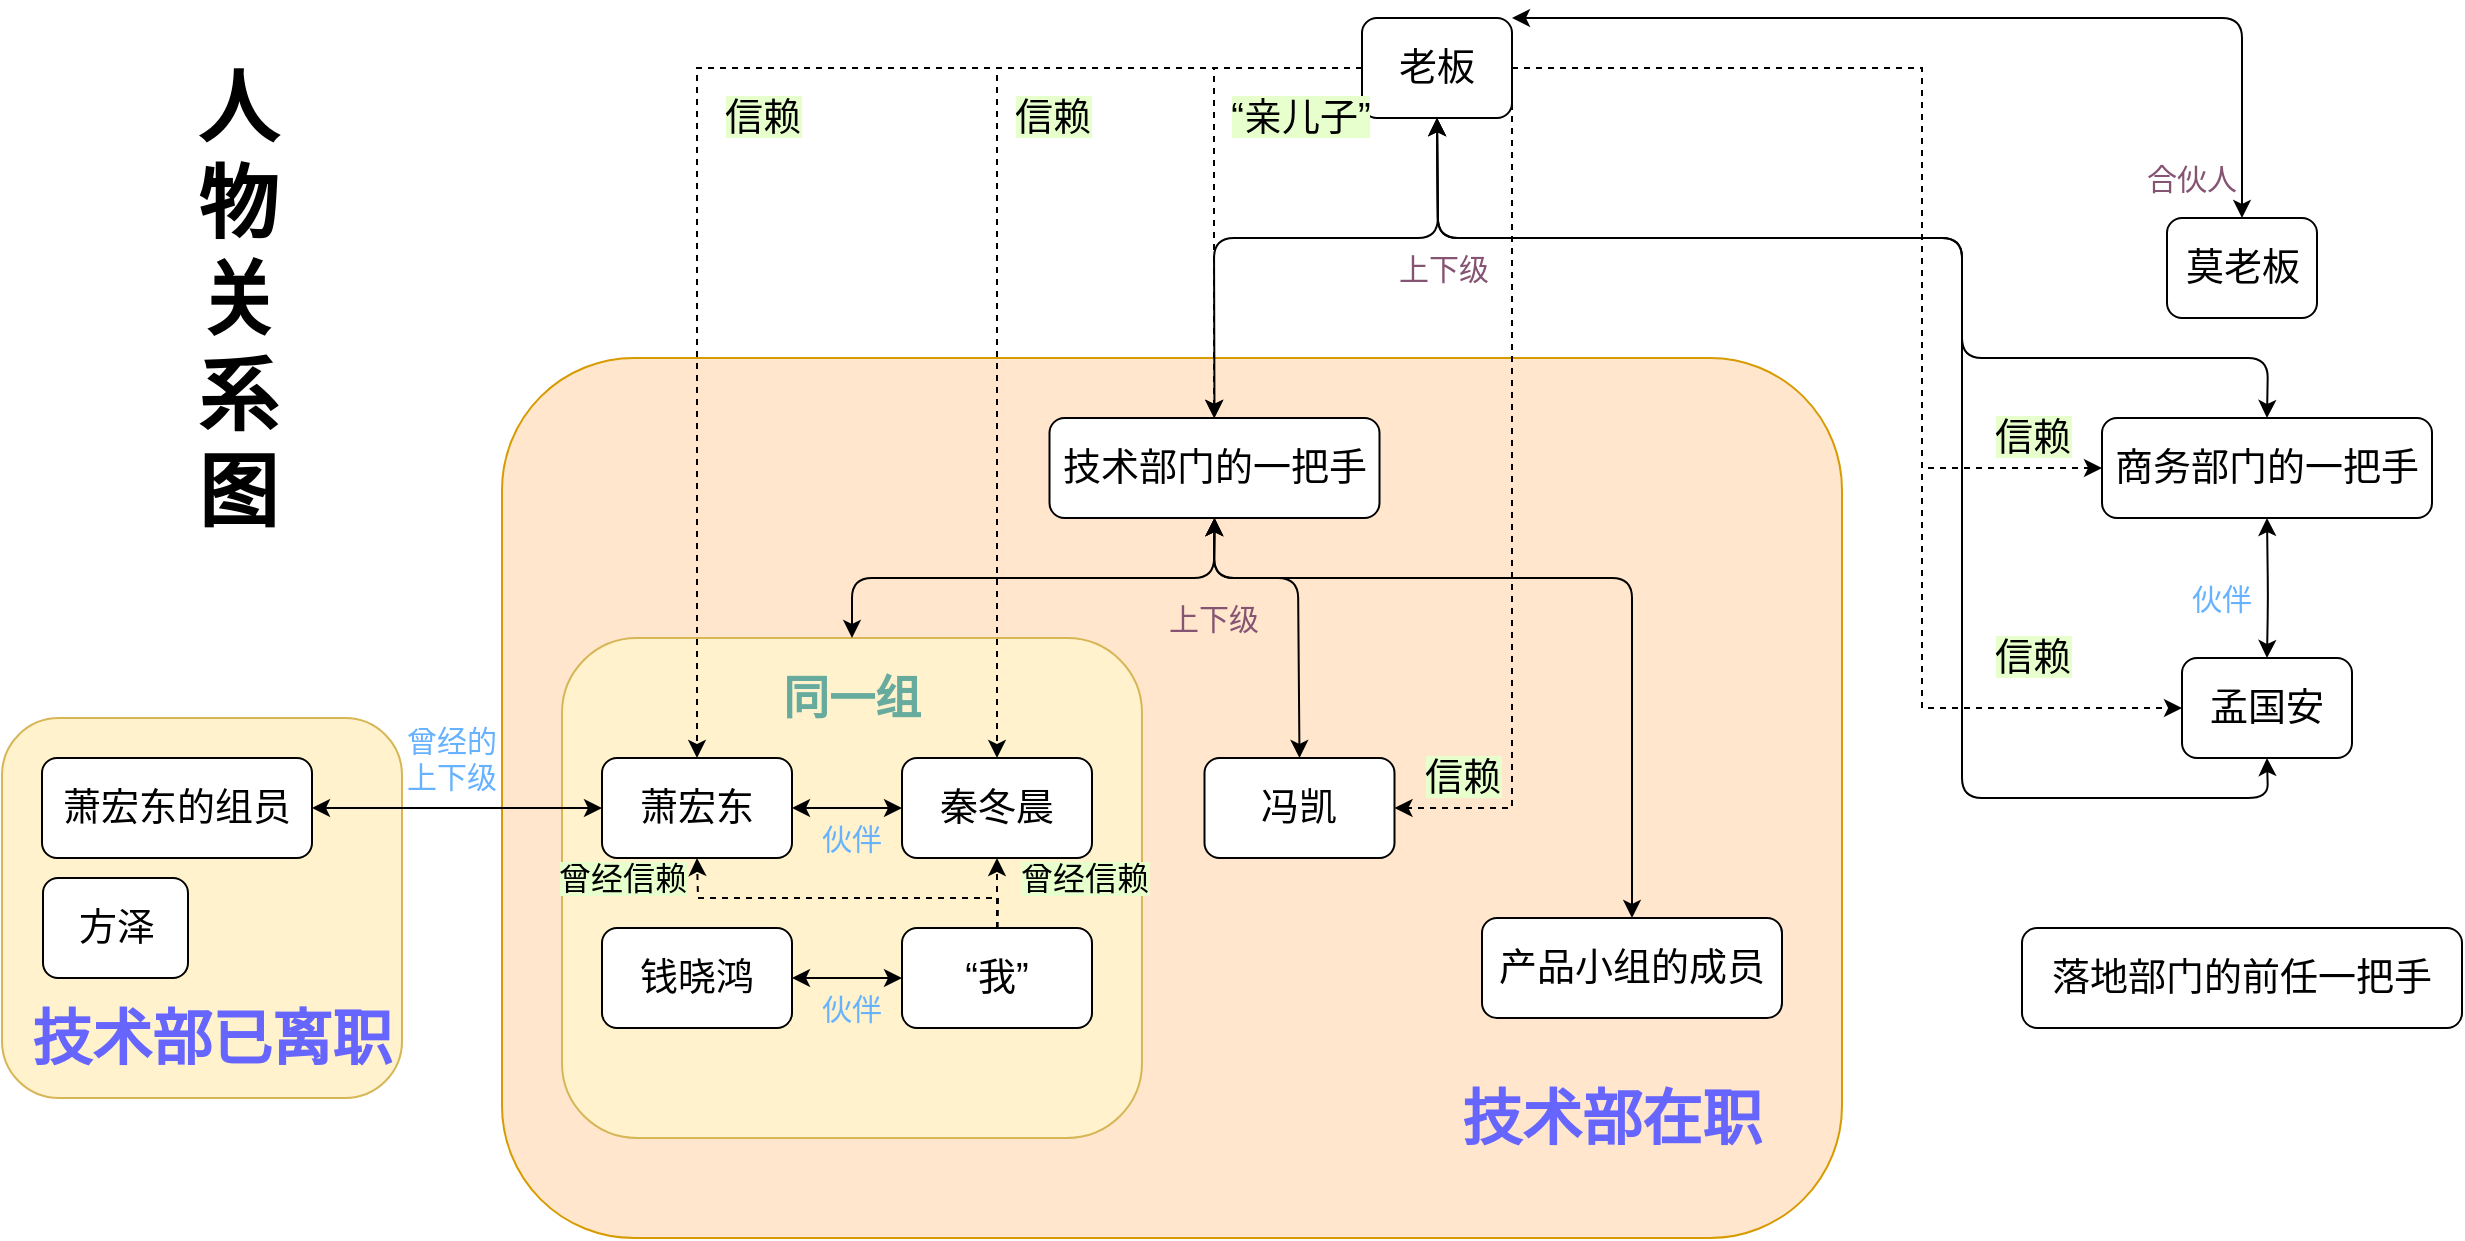<mxfile version="14.6.13" type="device"><diagram id="hNu7CHQD1ZwC1SOwRXcs" name="第 1 页"><mxGraphModel dx="2796" dy="2392" grid="1" gridSize="10" guides="1" tooltips="1" connect="1" arrows="1" fold="1" page="1" pageScale="1" pageWidth="827" pageHeight="1169" math="0" shadow="0"><root><mxCell id="0"/><mxCell id="1" parent="0"/><mxCell id="n7XiHyVmxowh2zvRJKIF-40" value="" style="rounded=1;whiteSpace=wrap;html=1;fillColor=#fff2cc;strokeColor=#d6b656;" vertex="1" parent="1"><mxGeometry x="-120" y="210" width="200" height="190" as="geometry"/></mxCell><mxCell id="n7XiHyVmxowh2zvRJKIF-1" value="" style="rounded=1;whiteSpace=wrap;html=1;fillColor=#ffe6cc;strokeColor=#d79b00;" vertex="1" parent="1"><mxGeometry x="130" y="30" width="670" height="440" as="geometry"/></mxCell><mxCell id="n7XiHyVmxowh2zvRJKIF-13" value="" style="rounded=1;whiteSpace=wrap;html=1;fillColor=#fff2cc;strokeColor=#d6b656;" vertex="1" parent="1"><mxGeometry x="160" y="170" width="290" height="250" as="geometry"/></mxCell><mxCell id="n7XiHyVmxowh2zvRJKIF-2" value="&lt;font style=&quot;font-size: 19px&quot;&gt;技术部门的一把手&lt;/font&gt;" style="rounded=1;whiteSpace=wrap;html=1;" vertex="1" parent="1"><mxGeometry x="403.75" y="60" width="165" height="50" as="geometry"/></mxCell><mxCell id="n7XiHyVmxowh2zvRJKIF-3" value="&lt;font style=&quot;font-size: 19px&quot;&gt;萧宏东&lt;/font&gt;" style="rounded=1;whiteSpace=wrap;html=1;" vertex="1" parent="1"><mxGeometry x="180" y="230" width="95" height="50" as="geometry"/></mxCell><mxCell id="n7XiHyVmxowh2zvRJKIF-4" value="&lt;font style=&quot;font-size: 19px&quot;&gt;秦冬晨&lt;/font&gt;" style="rounded=1;whiteSpace=wrap;html=1;" vertex="1" parent="1"><mxGeometry x="330" y="230" width="95" height="50" as="geometry"/></mxCell><mxCell id="n7XiHyVmxowh2zvRJKIF-7" value="" style="endArrow=classic;startArrow=classic;html=1;exitX=0;exitY=0.5;exitDx=0;exitDy=0;entryX=1;entryY=0.5;entryDx=0;entryDy=0;" edge="1" parent="1" source="n7XiHyVmxowh2zvRJKIF-4" target="n7XiHyVmxowh2zvRJKIF-3"><mxGeometry width="50" height="50" relative="1" as="geometry"><mxPoint x="700" y="640" as="sourcePoint"/><mxPoint x="740" y="580" as="targetPoint"/></mxGeometry></mxCell><mxCell id="n7XiHyVmxowh2zvRJKIF-8" value="&lt;font style=&quot;font-size: 15px&quot; color=&quot;#66b2ff&quot;&gt;伙伴&lt;/font&gt;" style="text;html=1;strokeColor=none;fillColor=none;align=center;verticalAlign=middle;whiteSpace=wrap;rounded=0;" vertex="1" parent="1"><mxGeometry x="285" y="260" width="40" height="20" as="geometry"/></mxCell><mxCell id="n7XiHyVmxowh2zvRJKIF-19" value="&lt;span style=&quot;font-size: 19px&quot;&gt;冯凯&lt;/span&gt;" style="rounded=1;whiteSpace=wrap;html=1;" vertex="1" parent="1"><mxGeometry x="481.25" y="230" width="95" height="50" as="geometry"/></mxCell><mxCell id="n7XiHyVmxowh2zvRJKIF-20" value="&lt;span style=&quot;font-size: 19px&quot;&gt;萧宏东的组员&lt;/span&gt;" style="rounded=1;whiteSpace=wrap;html=1;" vertex="1" parent="1"><mxGeometry x="-100" y="230" width="135" height="50" as="geometry"/></mxCell><mxCell id="n7XiHyVmxowh2zvRJKIF-22" value="&lt;font color=&quot;#66b2ff&quot;&gt;&lt;span style=&quot;font-size: 15px&quot;&gt;曾经的上下级&lt;/span&gt;&lt;/font&gt;" style="text;html=1;strokeColor=none;fillColor=none;align=center;verticalAlign=middle;whiteSpace=wrap;rounded=0;" vertex="1" parent="1"><mxGeometry x="80" y="220" width="50" height="20" as="geometry"/></mxCell><mxCell id="n7XiHyVmxowh2zvRJKIF-25" value="" style="endArrow=classic;startArrow=classic;html=1;exitX=1;exitY=0.5;exitDx=0;exitDy=0;entryX=0;entryY=0.5;entryDx=0;entryDy=0;" edge="1" parent="1" source="n7XiHyVmxowh2zvRJKIF-20" target="n7XiHyVmxowh2zvRJKIF-3"><mxGeometry width="50" height="50" relative="1" as="geometry"><mxPoint x="700" y="630" as="sourcePoint"/><mxPoint x="750" y="580" as="targetPoint"/></mxGeometry></mxCell><mxCell id="n7XiHyVmxowh2zvRJKIF-26" value="&lt;font size=&quot;1&quot; color=&quot;#67ab9f&quot;&gt;&lt;b style=&quot;font-size: 23px&quot;&gt;同一组&lt;/b&gt;&lt;/font&gt;" style="text;html=1;strokeColor=none;fillColor=none;align=center;verticalAlign=middle;whiteSpace=wrap;rounded=0;" vertex="1" parent="1"><mxGeometry x="206.25" y="190" width="197.5" height="20" as="geometry"/></mxCell><mxCell id="n7XiHyVmxowh2zvRJKIF-29" value="" style="endArrow=classic;startArrow=classic;html=1;entryX=0.5;entryY=1;entryDx=0;entryDy=0;exitX=0.5;exitY=0;exitDx=0;exitDy=0;" edge="1" parent="1" source="n7XiHyVmxowh2zvRJKIF-13" target="n7XiHyVmxowh2zvRJKIF-2"><mxGeometry width="50" height="50" relative="1" as="geometry"><mxPoint x="700" y="580" as="sourcePoint"/><mxPoint x="750" y="530" as="targetPoint"/><Array as="points"><mxPoint x="305" y="140"/><mxPoint x="486" y="140"/></Array></mxGeometry></mxCell><mxCell id="n7XiHyVmxowh2zvRJKIF-30" value="&lt;span style=&quot;font-size: 15px&quot;&gt;&lt;font color=&quot;#855473&quot;&gt;上下级&lt;/font&gt;&lt;/span&gt;" style="text;html=1;strokeColor=none;fillColor=none;align=center;verticalAlign=middle;whiteSpace=wrap;rounded=0;" vertex="1" parent="1"><mxGeometry x="461.25" y="150" width="50" height="20" as="geometry"/></mxCell><mxCell id="n7XiHyVmxowh2zvRJKIF-31" value="" style="endArrow=classic;startArrow=classic;html=1;entryX=0.5;entryY=1;entryDx=0;entryDy=0;exitX=0.5;exitY=0;exitDx=0;exitDy=0;" edge="1" parent="1" source="n7XiHyVmxowh2zvRJKIF-19" target="n7XiHyVmxowh2zvRJKIF-2"><mxGeometry width="50" height="50" relative="1" as="geometry"><mxPoint x="510" y="200" as="sourcePoint"/><mxPoint x="510" y="140" as="targetPoint"/><Array as="points"><mxPoint x="528" y="140"/><mxPoint x="486" y="140"/></Array></mxGeometry></mxCell><mxCell id="n7XiHyVmxowh2zvRJKIF-33" value="&lt;span style=&quot;font-size: 19px&quot;&gt;产品小组的成员&lt;/span&gt;" style="rounded=1;whiteSpace=wrap;html=1;" vertex="1" parent="1"><mxGeometry x="620" y="310" width="150" height="50" as="geometry"/></mxCell><mxCell id="n7XiHyVmxowh2zvRJKIF-34" value="" style="endArrow=classic;startArrow=classic;html=1;exitX=0.5;exitY=0;exitDx=0;exitDy=0;entryX=0.5;entryY=1;entryDx=0;entryDy=0;" edge="1" parent="1" source="n7XiHyVmxowh2zvRJKIF-33" target="n7XiHyVmxowh2zvRJKIF-2"><mxGeometry width="50" height="50" relative="1" as="geometry"><mxPoint x="660" y="180" as="sourcePoint"/><mxPoint x="460" y="70" as="targetPoint"/><Array as="points"><mxPoint x="695" y="140"/><mxPoint x="486" y="140"/></Array></mxGeometry></mxCell><mxCell id="n7XiHyVmxowh2zvRJKIF-38" value="&lt;span style=&quot;font-size: 19px&quot;&gt;方泽&lt;/span&gt;" style="rounded=1;whiteSpace=wrap;html=1;" vertex="1" parent="1"><mxGeometry x="-99.5" y="290" width="72.5" height="50" as="geometry"/></mxCell><mxCell id="n7XiHyVmxowh2zvRJKIF-39" value="&lt;b&gt;&lt;font style=&quot;font-size: 30px&quot; color=&quot;#6666ff&quot;&gt;技术部在职&lt;/font&gt;&lt;/b&gt;" style="text;html=1;strokeColor=none;fillColor=none;align=center;verticalAlign=middle;whiteSpace=wrap;rounded=0;" vertex="1" parent="1"><mxGeometry x="600" y="400" width="170" height="20" as="geometry"/></mxCell><mxCell id="n7XiHyVmxowh2zvRJKIF-41" value="&lt;b&gt;&lt;font style=&quot;font-size: 30px&quot; color=&quot;#6666ff&quot;&gt;技术部已离职&lt;/font&gt;&lt;/b&gt;" style="text;html=1;strokeColor=none;fillColor=none;align=center;verticalAlign=middle;whiteSpace=wrap;rounded=0;" vertex="1" parent="1"><mxGeometry x="-110" y="360" width="190" height="20" as="geometry"/></mxCell><mxCell id="n7XiHyVmxowh2zvRJKIF-42" value="&lt;font style=&quot;font-size: 19px&quot;&gt;商务部门的一把手&lt;/font&gt;" style="rounded=1;whiteSpace=wrap;html=1;" vertex="1" parent="1"><mxGeometry x="930" y="60" width="165" height="50" as="geometry"/></mxCell><mxCell id="n7XiHyVmxowh2zvRJKIF-43" value="&lt;font style=&quot;font-size: 19px&quot;&gt;孟国安&lt;/font&gt;" style="rounded=1;whiteSpace=wrap;html=1;" vertex="1" parent="1"><mxGeometry x="970" y="180" width="85" height="50" as="geometry"/></mxCell><mxCell id="n7XiHyVmxowh2zvRJKIF-53" style="edgeStyle=orthogonalEdgeStyle;rounded=0;orthogonalLoop=1;jettySize=auto;html=1;dashed=1;" edge="1" parent="1" source="n7XiHyVmxowh2zvRJKIF-44" target="n7XiHyVmxowh2zvRJKIF-2"><mxGeometry relative="1" as="geometry"><Array as="points"><mxPoint x="486" y="-115"/></Array></mxGeometry></mxCell><mxCell id="n7XiHyVmxowh2zvRJKIF-55" style="edgeStyle=orthogonalEdgeStyle;rounded=0;orthogonalLoop=1;jettySize=auto;html=1;entryX=0.5;entryY=0;entryDx=0;entryDy=0;dashed=1;" edge="1" parent="1" source="n7XiHyVmxowh2zvRJKIF-44" target="n7XiHyVmxowh2zvRJKIF-3"><mxGeometry relative="1" as="geometry"/></mxCell><mxCell id="n7XiHyVmxowh2zvRJKIF-56" style="edgeStyle=orthogonalEdgeStyle;rounded=0;orthogonalLoop=1;jettySize=auto;html=1;dashed=1;" edge="1" parent="1" source="n7XiHyVmxowh2zvRJKIF-44" target="n7XiHyVmxowh2zvRJKIF-4"><mxGeometry relative="1" as="geometry"/></mxCell><mxCell id="n7XiHyVmxowh2zvRJKIF-59" style="edgeStyle=orthogonalEdgeStyle;rounded=0;orthogonalLoop=1;jettySize=auto;html=1;entryX=0;entryY=0.5;entryDx=0;entryDy=0;dashed=1;" edge="1" parent="1" source="n7XiHyVmxowh2zvRJKIF-44" target="n7XiHyVmxowh2zvRJKIF-42"><mxGeometry relative="1" as="geometry"><Array as="points"><mxPoint x="840" y="-115"/><mxPoint x="840" y="85"/></Array></mxGeometry></mxCell><mxCell id="n7XiHyVmxowh2zvRJKIF-82" style="edgeStyle=none;rounded=0;orthogonalLoop=1;jettySize=auto;html=1;entryX=0;entryY=0.5;entryDx=0;entryDy=0;dashed=1;exitX=1;exitY=0.5;exitDx=0;exitDy=0;" edge="1" parent="1" source="n7XiHyVmxowh2zvRJKIF-44" target="n7XiHyVmxowh2zvRJKIF-43"><mxGeometry relative="1" as="geometry"><Array as="points"><mxPoint x="840" y="-115"/><mxPoint x="840" y="205"/></Array></mxGeometry></mxCell><mxCell id="n7XiHyVmxowh2zvRJKIF-83" style="edgeStyle=none;rounded=0;orthogonalLoop=1;jettySize=auto;html=1;entryX=1;entryY=0.5;entryDx=0;entryDy=0;dashed=1;exitX=1;exitY=0.5;exitDx=0;exitDy=0;" edge="1" parent="1" source="n7XiHyVmxowh2zvRJKIF-44" target="n7XiHyVmxowh2zvRJKIF-19"><mxGeometry relative="1" as="geometry"><Array as="points"><mxPoint x="635" y="255"/></Array></mxGeometry></mxCell><mxCell id="n7XiHyVmxowh2zvRJKIF-44" value="&lt;font style=&quot;font-size: 19px&quot;&gt;老板&lt;/font&gt;" style="rounded=1;whiteSpace=wrap;html=1;" vertex="1" parent="1"><mxGeometry x="560" y="-140" width="75" height="50" as="geometry"/></mxCell><mxCell id="n7XiHyVmxowh2zvRJKIF-45" value="&lt;font style=&quot;font-size: 19px&quot;&gt;莫老板&lt;/font&gt;" style="rounded=1;whiteSpace=wrap;html=1;" vertex="1" parent="1"><mxGeometry x="962.5" y="-40" width="75" height="50" as="geometry"/></mxCell><mxCell id="n7XiHyVmxowh2zvRJKIF-47" value="&lt;font style=&quot;font-size: 19px&quot;&gt;钱晓鸿&lt;/font&gt;" style="rounded=1;whiteSpace=wrap;html=1;" vertex="1" parent="1"><mxGeometry x="180" y="315" width="95" height="50" as="geometry"/></mxCell><mxCell id="n7XiHyVmxowh2zvRJKIF-67" style="edgeStyle=none;rounded=0;orthogonalLoop=1;jettySize=auto;html=1;entryX=0.5;entryY=1;entryDx=0;entryDy=0;dashed=1;" edge="1" parent="1" source="n7XiHyVmxowh2zvRJKIF-48" target="n7XiHyVmxowh2zvRJKIF-4"><mxGeometry relative="1" as="geometry"/></mxCell><mxCell id="n7XiHyVmxowh2zvRJKIF-70" style="edgeStyle=none;rounded=0;orthogonalLoop=1;jettySize=auto;html=1;entryX=0.5;entryY=1;entryDx=0;entryDy=0;dashed=1;" edge="1" parent="1" source="n7XiHyVmxowh2zvRJKIF-48" target="n7XiHyVmxowh2zvRJKIF-3"><mxGeometry relative="1" as="geometry"><Array as="points"><mxPoint x="378" y="300"/><mxPoint x="228" y="300"/></Array></mxGeometry></mxCell><mxCell id="n7XiHyVmxowh2zvRJKIF-48" value="&lt;span style=&quot;font-size: 19px&quot;&gt;“我”&lt;/span&gt;" style="rounded=1;whiteSpace=wrap;html=1;" vertex="1" parent="1"><mxGeometry x="330" y="315" width="95" height="50" as="geometry"/></mxCell><mxCell id="n7XiHyVmxowh2zvRJKIF-49" value="" style="endArrow=classic;startArrow=classic;html=1;exitX=0;exitY=0.5;exitDx=0;exitDy=0;entryX=1;entryY=0.5;entryDx=0;entryDy=0;" edge="1" parent="1" source="n7XiHyVmxowh2zvRJKIF-48" target="n7XiHyVmxowh2zvRJKIF-47"><mxGeometry width="50" height="50" relative="1" as="geometry"><mxPoint x="700" y="725" as="sourcePoint"/><mxPoint x="740" y="665" as="targetPoint"/></mxGeometry></mxCell><mxCell id="n7XiHyVmxowh2zvRJKIF-50" value="&lt;font style=&quot;font-size: 15px&quot; color=&quot;#66b2ff&quot;&gt;伙伴&lt;/font&gt;" style="text;html=1;strokeColor=none;fillColor=none;align=center;verticalAlign=middle;whiteSpace=wrap;rounded=0;" vertex="1" parent="1"><mxGeometry x="285" y="345" width="40" height="20" as="geometry"/></mxCell><mxCell id="n7XiHyVmxowh2zvRJKIF-52" value="&lt;font style=&quot;font-size: 19px ; background-color: rgb(230 , 255 , 204)&quot;&gt;信赖&lt;/font&gt;" style="text;html=1;align=center;verticalAlign=middle;resizable=0;points=[];autosize=1;strokeColor=none;" vertex="1" parent="1"><mxGeometry x="585" y="230" width="50" height="20" as="geometry"/></mxCell><mxCell id="n7XiHyVmxowh2zvRJKIF-54" value="&lt;font style=&quot;font-size: 19px ; background-color: rgb(230 , 255 , 204)&quot;&gt;“亲儿子”&lt;/font&gt;" style="text;html=1;align=center;verticalAlign=middle;resizable=0;points=[];autosize=1;strokeColor=none;" vertex="1" parent="1"><mxGeometry x="488.75" y="-100" width="80" height="20" as="geometry"/></mxCell><mxCell id="n7XiHyVmxowh2zvRJKIF-57" value="&lt;font style=&quot;font-size: 19px ; background-color: rgb(230 , 255 , 204)&quot;&gt;信赖&lt;/font&gt;" style="text;html=1;align=center;verticalAlign=middle;resizable=0;points=[];autosize=1;strokeColor=none;" vertex="1" parent="1"><mxGeometry x="380" y="-100" width="50" height="20" as="geometry"/></mxCell><mxCell id="n7XiHyVmxowh2zvRJKIF-58" value="&lt;font style=&quot;font-size: 19px ; background-color: rgb(230 , 255 , 204)&quot;&gt;信赖&lt;/font&gt;" style="text;html=1;align=center;verticalAlign=middle;resizable=0;points=[];autosize=1;strokeColor=none;" vertex="1" parent="1"><mxGeometry x="235" y="-100" width="50" height="20" as="geometry"/></mxCell><mxCell id="n7XiHyVmxowh2zvRJKIF-60" value="&lt;font style=&quot;font-size: 19px ; background-color: rgb(230 , 255 , 204)&quot;&gt;信赖&lt;/font&gt;" style="text;html=1;align=center;verticalAlign=middle;resizable=0;points=[];autosize=1;strokeColor=none;" vertex="1" parent="1"><mxGeometry x="870" y="170" width="50" height="20" as="geometry"/></mxCell><mxCell id="n7XiHyVmxowh2zvRJKIF-62" value="&lt;font style=&quot;font-size: 19px ; background-color: rgb(230 , 255 , 204)&quot;&gt;信赖&lt;/font&gt;" style="text;html=1;align=center;verticalAlign=middle;resizable=0;points=[];autosize=1;strokeColor=none;" vertex="1" parent="1"><mxGeometry x="870" y="60" width="50" height="20" as="geometry"/></mxCell><mxCell id="n7XiHyVmxowh2zvRJKIF-64" value="" style="endArrow=classic;startArrow=classic;html=1;entryX=0.5;entryY=1;entryDx=0;entryDy=0;exitX=0.5;exitY=0;exitDx=0;exitDy=0;" edge="1" parent="1" source="n7XiHyVmxowh2zvRJKIF-43" target="n7XiHyVmxowh2zvRJKIF-42"><mxGeometry width="50" height="50" relative="1" as="geometry"><mxPoint x="690" y="500" as="sourcePoint"/><mxPoint x="740" y="450" as="targetPoint"/><Array as="points"><mxPoint x="1013" y="150"/></Array></mxGeometry></mxCell><mxCell id="n7XiHyVmxowh2zvRJKIF-65" value="&lt;font style=&quot;font-size: 15px&quot; color=&quot;#66b2ff&quot;&gt;伙伴&lt;/font&gt;" style="text;html=1;strokeColor=none;fillColor=none;align=center;verticalAlign=middle;whiteSpace=wrap;rounded=0;" vertex="1" parent="1"><mxGeometry x="970" y="140" width="40" height="20" as="geometry"/></mxCell><mxCell id="n7XiHyVmxowh2zvRJKIF-68" value="&lt;font style=&quot;background-color: rgb(230 , 255 , 204) ; font-size: 16px&quot;&gt;曾经信赖&lt;/font&gt;" style="text;html=1;align=center;verticalAlign=middle;resizable=0;points=[];autosize=1;strokeColor=none;" vertex="1" parent="1"><mxGeometry x="381.25" y="280" width="80" height="20" as="geometry"/></mxCell><mxCell id="n7XiHyVmxowh2zvRJKIF-71" value="&lt;font style=&quot;background-color: rgb(230 , 255 , 204) ; font-size: 16px&quot;&gt;曾经信赖&lt;/font&gt;" style="text;html=1;align=center;verticalAlign=middle;resizable=0;points=[];autosize=1;strokeColor=none;" vertex="1" parent="1"><mxGeometry x="150" y="280" width="80" height="20" as="geometry"/></mxCell><mxCell id="n7XiHyVmxowh2zvRJKIF-72" value="" style="endArrow=classic;startArrow=classic;html=1;entryX=0.5;entryY=1;entryDx=0;entryDy=0;exitX=0.5;exitY=0;exitDx=0;exitDy=0;" edge="1" parent="1" source="n7XiHyVmxowh2zvRJKIF-42" target="n7XiHyVmxowh2zvRJKIF-44"><mxGeometry width="50" height="50" relative="1" as="geometry"><mxPoint x="690" y="500" as="sourcePoint"/><mxPoint x="740" y="450" as="targetPoint"/><Array as="points"><mxPoint x="1013" y="30"/><mxPoint x="860" y="30"/><mxPoint x="860" y="-30"/><mxPoint x="763" y="-30"/><mxPoint x="598" y="-30"/></Array></mxGeometry></mxCell><mxCell id="n7XiHyVmxowh2zvRJKIF-73" value="&lt;span style=&quot;font-size: 15px&quot;&gt;&lt;font color=&quot;#855473&quot;&gt;上下级&lt;/font&gt;&lt;/span&gt;" style="text;html=1;strokeColor=none;fillColor=none;align=center;verticalAlign=middle;whiteSpace=wrap;rounded=0;" vertex="1" parent="1"><mxGeometry x="576.25" y="-25" width="50" height="20" as="geometry"/></mxCell><mxCell id="n7XiHyVmxowh2zvRJKIF-74" value="" style="endArrow=classic;startArrow=classic;html=1;entryX=1;entryY=0;entryDx=0;entryDy=0;exitX=0.5;exitY=0;exitDx=0;exitDy=0;" edge="1" parent="1" source="n7XiHyVmxowh2zvRJKIF-45" target="n7XiHyVmxowh2zvRJKIF-44"><mxGeometry width="50" height="50" relative="1" as="geometry"><mxPoint x="690" y="500" as="sourcePoint"/><mxPoint x="740" y="450" as="targetPoint"/><Array as="points"><mxPoint x="1000" y="-140"/></Array></mxGeometry></mxCell><mxCell id="n7XiHyVmxowh2zvRJKIF-75" value="&lt;span style=&quot;font-size: 15px&quot;&gt;&lt;font color=&quot;#855473&quot;&gt;合伙人&lt;/font&gt;&lt;/span&gt;" style="text;html=1;strokeColor=none;fillColor=none;align=center;verticalAlign=middle;whiteSpace=wrap;rounded=0;" vertex="1" parent="1"><mxGeometry x="950" y="-70" width="50" height="20" as="geometry"/></mxCell><mxCell id="n7XiHyVmxowh2zvRJKIF-77" value="" style="endArrow=classic;startArrow=classic;html=1;entryX=0.5;entryY=1;entryDx=0;entryDy=0;exitX=0.5;exitY=0;exitDx=0;exitDy=0;" edge="1" parent="1" source="n7XiHyVmxowh2zvRJKIF-2" target="n7XiHyVmxowh2zvRJKIF-44"><mxGeometry width="50" height="50" relative="1" as="geometry"><mxPoint x="690" y="500" as="sourcePoint"/><mxPoint x="740" y="450" as="targetPoint"/><Array as="points"><mxPoint x="486" y="-30"/><mxPoint x="598" y="-30"/></Array></mxGeometry></mxCell><mxCell id="n7XiHyVmxowh2zvRJKIF-78" value="" style="endArrow=classic;startArrow=classic;html=1;exitX=0.5;exitY=1;exitDx=0;exitDy=0;entryX=0.5;entryY=1;entryDx=0;entryDy=0;" edge="1" parent="1" source="n7XiHyVmxowh2zvRJKIF-43" target="n7XiHyVmxowh2zvRJKIF-44"><mxGeometry width="50" height="50" relative="1" as="geometry"><mxPoint x="690" y="500" as="sourcePoint"/><mxPoint x="790" y="-40" as="targetPoint"/><Array as="points"><mxPoint x="1013" y="250"/><mxPoint x="860" y="250"/><mxPoint x="860" y="-30"/><mxPoint x="763" y="-30"/><mxPoint x="598" y="-30"/></Array></mxGeometry></mxCell><mxCell id="n7XiHyVmxowh2zvRJKIF-80" value="&lt;font style=&quot;font-size: 19px&quot;&gt;落地部门的前任一把手&lt;/font&gt;" style="rounded=1;whiteSpace=wrap;html=1;" vertex="1" parent="1"><mxGeometry x="890" y="315" width="220" height="50" as="geometry"/></mxCell><mxCell id="n7XiHyVmxowh2zvRJKIF-81" value="&lt;font style=&quot;font-size: 40px&quot;&gt;&lt;b style=&quot;background-color: rgb(255 , 255 , 255)&quot;&gt;人物关系图&lt;/b&gt;&lt;/font&gt;" style="text;html=1;strokeColor=none;fillColor=none;align=center;verticalAlign=middle;whiteSpace=wrap;rounded=0;" vertex="1" parent="1"><mxGeometry x="-27" y="-10" width="50" height="20" as="geometry"/></mxCell></root></mxGraphModel></diagram></mxfile>